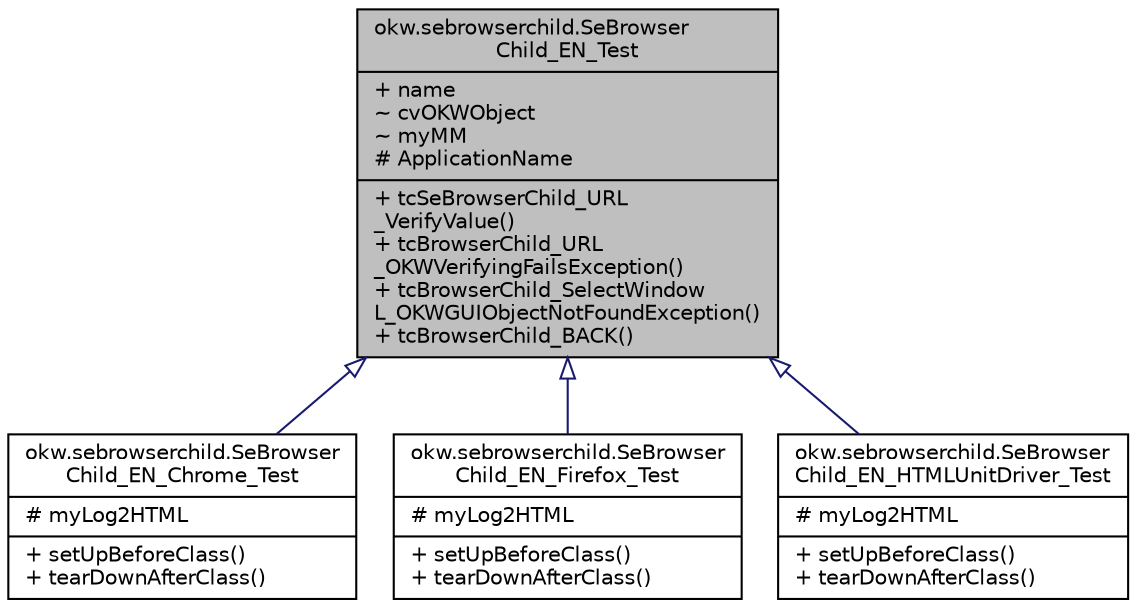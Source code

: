 digraph "okw.sebrowserchild.SeBrowserChild_EN_Test"
{
 // INTERACTIVE_SVG=YES
 // LATEX_PDF_SIZE
  edge [fontname="Helvetica",fontsize="10",labelfontname="Helvetica",labelfontsize="10"];
  node [fontname="Helvetica",fontsize="10",shape=record];
  Node1 [label="{okw.sebrowserchild.SeBrowser\lChild_EN_Test\n|+ name\l~ cvOKWObject\l~ myMM\l# ApplicationName\l|+ tcSeBrowserChild_URL\l_VerifyValue()\l+ tcBrowserChild_URL\l_OKWVerifyingFailsException()\l+ tcBrowserChild_SelectWindow\lL_OKWGUIObjectNotFoundException()\l+ tcBrowserChild_BACK()\l}",height=0.2,width=0.4,color="black", fillcolor="grey75", style="filled", fontcolor="black",tooltip=" "];
  Node1 -> Node2 [dir="back",color="midnightblue",fontsize="10",style="solid",arrowtail="onormal",fontname="Helvetica"];
  Node2 [label="{okw.sebrowserchild.SeBrowser\lChild_EN_Chrome_Test\n|# myLog2HTML\l|+ setUpBeforeClass()\l+ tearDownAfterClass()\l}",height=0.2,width=0.4,color="black", fillcolor="white", style="filled",URL="$classokw_1_1sebrowserchild_1_1_se_browser_child___e_n___chrome___test.html",tooltip=" "];
  Node1 -> Node3 [dir="back",color="midnightblue",fontsize="10",style="solid",arrowtail="onormal",fontname="Helvetica"];
  Node3 [label="{okw.sebrowserchild.SeBrowser\lChild_EN_Firefox_Test\n|# myLog2HTML\l|+ setUpBeforeClass()\l+ tearDownAfterClass()\l}",height=0.2,width=0.4,color="black", fillcolor="white", style="filled",URL="$classokw_1_1sebrowserchild_1_1_se_browser_child___e_n___firefox___test.html",tooltip=" "];
  Node1 -> Node4 [dir="back",color="midnightblue",fontsize="10",style="solid",arrowtail="onormal",fontname="Helvetica"];
  Node4 [label="{okw.sebrowserchild.SeBrowser\lChild_EN_HTMLUnitDriver_Test\n|# myLog2HTML\l|+ setUpBeforeClass()\l+ tearDownAfterClass()\l}",height=0.2,width=0.4,color="black", fillcolor="white", style="filled",URL="$classokw_1_1sebrowserchild_1_1_se_browser_child___e_n___h_t_m_l_unit_driver___test.html",tooltip=" "];
}
